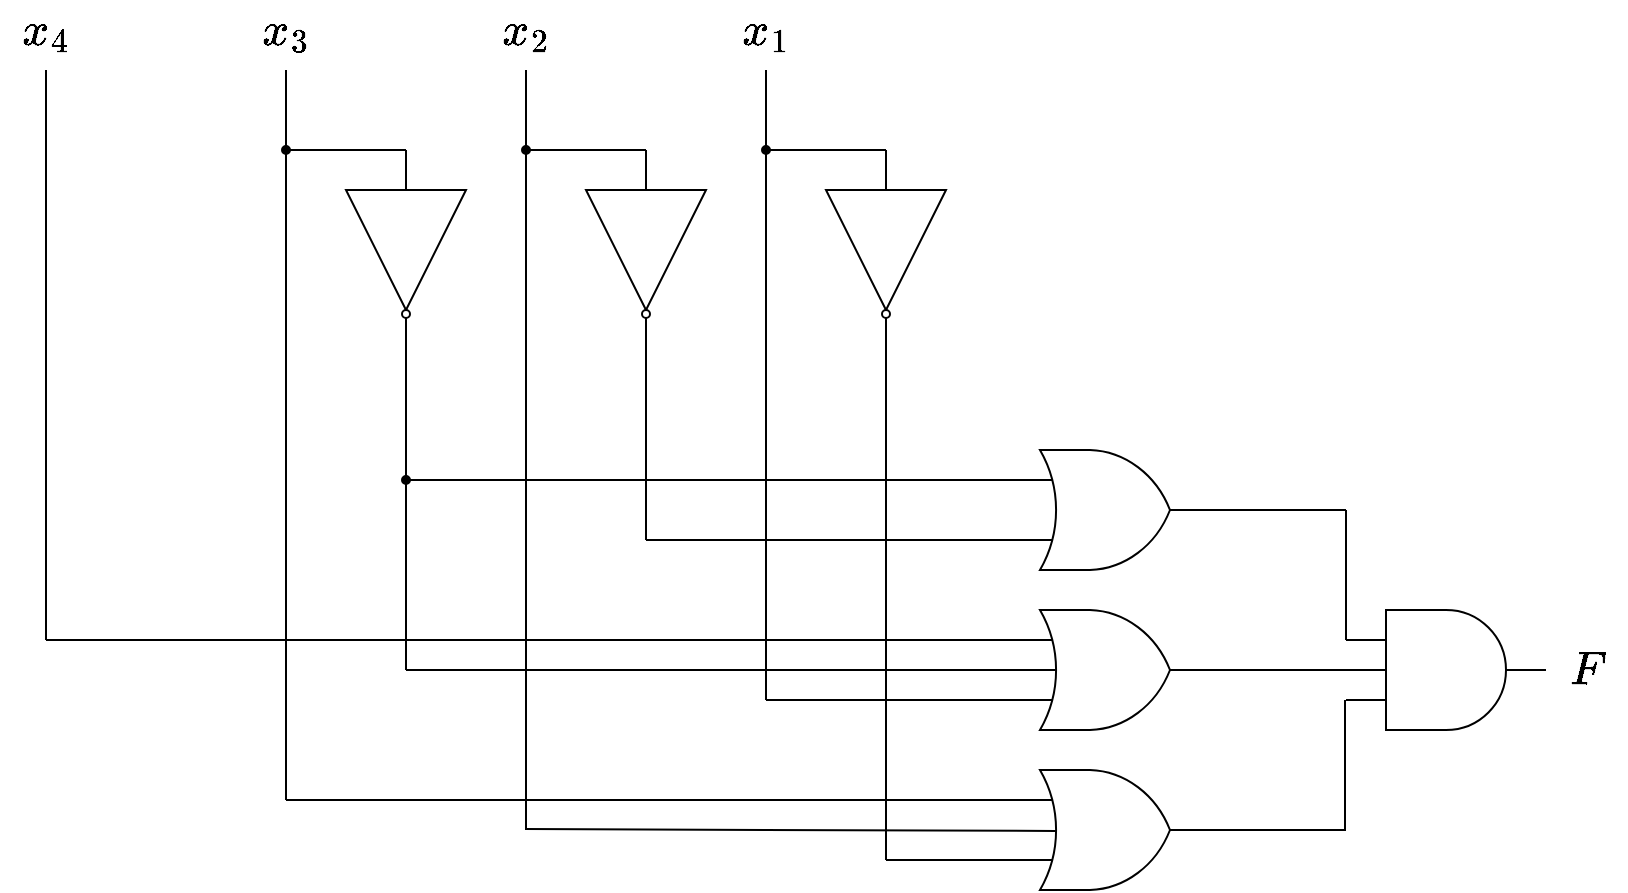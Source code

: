 <mxfile version="11.0.1" type="device"><diagram id="1uxCJqGuo9LrWAKyVBz9" name="Page-1"><mxGraphModel dx="315" dy="189" grid="1" gridSize="10" guides="1" tooltips="1" connect="1" arrows="1" fold="1" page="1" pageScale="1" pageWidth="827" pageHeight="1169" math="1" shadow="0"><root><mxCell id="0"/><mxCell id="1" parent="0"/><mxCell id="Xa29mx7t3vzG_jiAoLyI-5" value="" style="endArrow=none;html=1;" parent="1" edge="1"><mxGeometry width="50" height="50" relative="1" as="geometry"><mxPoint x="80" y="365" as="sourcePoint"/><mxPoint x="80" y="80" as="targetPoint"/></mxGeometry></mxCell><mxCell id="Xa29mx7t3vzG_jiAoLyI-6" value="" style="endArrow=none;html=1;" parent="1" edge="1" source="Lt9dWDv0T-1BYQ93inqi-1"><mxGeometry width="50" height="50" relative="1" as="geometry"><mxPoint x="200" y="446" as="sourcePoint"/><mxPoint x="200" y="80" as="targetPoint"/></mxGeometry></mxCell><mxCell id="Xa29mx7t3vzG_jiAoLyI-7" value="" style="verticalLabelPosition=bottom;shadow=0;dashed=0;align=center;fillColor=#ffffff;html=1;verticalAlign=top;strokeWidth=1;shape=mxgraph.electrical.logic_gates.buffer2;negating=1;rotation=90;" parent="1" vertex="1"><mxGeometry x="210" y="140" width="100" height="60" as="geometry"/></mxCell><mxCell id="Xa29mx7t3vzG_jiAoLyI-8" value="" style="endArrow=none;html=1;" parent="1" edge="1" source="Lt9dWDv0T-1BYQ93inqi-3"><mxGeometry width="50" height="50" relative="1" as="geometry"><mxPoint x="320" y="460" as="sourcePoint"/><mxPoint x="320" y="80" as="targetPoint"/></mxGeometry></mxCell><mxCell id="Xa29mx7t3vzG_jiAoLyI-9" value="" style="verticalLabelPosition=bottom;shadow=0;dashed=0;align=center;fillColor=#ffffff;html=1;verticalAlign=top;strokeWidth=1;shape=mxgraph.electrical.logic_gates.buffer2;negating=1;rotation=90;" parent="1" vertex="1"><mxGeometry x="330" y="140" width="100" height="60" as="geometry"/></mxCell><mxCell id="Xa29mx7t3vzG_jiAoLyI-11" value="" style="verticalLabelPosition=bottom;shadow=0;dashed=0;align=center;fillColor=#ffffff;html=1;verticalAlign=top;strokeWidth=1;shape=mxgraph.electrical.logic_gates.buffer2;negating=1;rotation=90;" parent="1" vertex="1"><mxGeometry x="450" y="140" width="100" height="60" as="geometry"/></mxCell><mxCell id="Xa29mx7t3vzG_jiAoLyI-15" value="" style="endArrow=none;html=1;" parent="1" edge="1"><mxGeometry width="50" height="50" relative="1" as="geometry"><mxPoint x="380" y="315" as="sourcePoint"/><mxPoint x="380" y="220" as="targetPoint"/></mxGeometry></mxCell><mxCell id="Xa29mx7t3vzG_jiAoLyI-16" value="" style="endArrow=none;html=1;" parent="1" edge="1"><mxGeometry width="50" height="50" relative="1" as="geometry"><mxPoint x="500" y="475" as="sourcePoint"/><mxPoint x="500" y="220" as="targetPoint"/></mxGeometry></mxCell><mxCell id="Xa29mx7t3vzG_jiAoLyI-18" value="" style="endArrow=none;html=1;entryX=0;entryY=0.5;entryDx=0;entryDy=0;" parent="1" edge="1"><mxGeometry width="50" height="50" relative="1" as="geometry"><mxPoint x="200" y="120" as="sourcePoint"/><mxPoint x="260" y="120" as="targetPoint"/></mxGeometry></mxCell><mxCell id="Xa29mx7t3vzG_jiAoLyI-19" value="" style="endArrow=none;html=1;entryX=0;entryY=0.5;entryDx=0;entryDy=0;" parent="1" edge="1"><mxGeometry width="50" height="50" relative="1" as="geometry"><mxPoint x="320" y="120" as="sourcePoint"/><mxPoint x="380" y="120" as="targetPoint"/></mxGeometry></mxCell><mxCell id="Xa29mx7t3vzG_jiAoLyI-20" value="" style="endArrow=none;html=1;entryX=0;entryY=0.5;entryDx=0;entryDy=0;" parent="1" edge="1"><mxGeometry width="50" height="50" relative="1" as="geometry"><mxPoint x="440" y="120" as="sourcePoint"/><mxPoint x="500" y="120" as="targetPoint"/></mxGeometry></mxCell><mxCell id="Xa29mx7t3vzG_jiAoLyI-21" value="`x_4`" style="text;html=1;resizable=0;autosize=1;align=center;verticalAlign=middle;points=[];fillColor=none;strokeColor=none;rounded=0;fontSize=20;" parent="1" vertex="1"><mxGeometry x="60" y="50" width="40" height="20" as="geometry"/></mxCell><mxCell id="Xa29mx7t3vzG_jiAoLyI-22" value="`x_3`" style="text;html=1;resizable=0;autosize=1;align=center;verticalAlign=middle;points=[];fillColor=none;strokeColor=none;rounded=0;fontSize=20;" parent="1" vertex="1"><mxGeometry x="170" y="45" width="60" height="30" as="geometry"/></mxCell><mxCell id="Xa29mx7t3vzG_jiAoLyI-23" value="`x_2`" style="text;html=1;resizable=0;autosize=1;align=center;verticalAlign=middle;points=[];fillColor=none;strokeColor=none;rounded=0;fontSize=20;" parent="1" vertex="1"><mxGeometry x="290" y="45" width="60" height="30" as="geometry"/></mxCell><mxCell id="Xa29mx7t3vzG_jiAoLyI-24" value="`x_1`" style="text;html=1;resizable=0;autosize=1;align=center;verticalAlign=middle;points=[];fillColor=none;strokeColor=none;rounded=0;fontSize=20;" parent="1" vertex="1"><mxGeometry x="410" y="45" width="60" height="30" as="geometry"/></mxCell><mxCell id="Xa29mx7t3vzG_jiAoLyI-25" value="" style="endArrow=none;html=1;fontSize=20;entryX=0;entryY=0.25;entryDx=0;entryDy=0;entryPerimeter=0;" parent="1" target="Xa29mx7t3vzG_jiAoLyI-26" edge="1"><mxGeometry width="50" height="50" relative="1" as="geometry"><mxPoint x="260" y="285" as="sourcePoint"/><mxPoint x="550" y="280" as="targetPoint"/></mxGeometry></mxCell><mxCell id="Xa29mx7t3vzG_jiAoLyI-26" value="" style="verticalLabelPosition=bottom;shadow=0;dashed=0;align=center;fillColor=#ffffff;html=1;verticalAlign=top;strokeWidth=1;shape=mxgraph.electrical.logic_gates.logic_gate;operation=or;fontSize=20;" parent="1" vertex="1"><mxGeometry x="562" y="270" width="100" height="60" as="geometry"/></mxCell><mxCell id="Xa29mx7t3vzG_jiAoLyI-27" value="" style="endArrow=none;html=1;fontSize=20;entryX=0;entryY=0.75;entryDx=0;entryDy=0;entryPerimeter=0;" parent="1" target="Xa29mx7t3vzG_jiAoLyI-26" edge="1"><mxGeometry width="50" height="50" relative="1" as="geometry"><mxPoint x="380" y="315" as="sourcePoint"/><mxPoint x="550" y="320" as="targetPoint"/></mxGeometry></mxCell><mxCell id="Xa29mx7t3vzG_jiAoLyI-28" value="" style="endArrow=none;html=1;fontSize=20;entryX=0;entryY=0.25;entryDx=0;entryDy=0;entryPerimeter=0;" parent="1" target="Xa29mx7t3vzG_jiAoLyI-29" edge="1"><mxGeometry width="50" height="50" relative="1" as="geometry"><mxPoint x="80" y="365" as="sourcePoint"/><mxPoint x="550" y="360" as="targetPoint"/></mxGeometry></mxCell><mxCell id="Xa29mx7t3vzG_jiAoLyI-29" value="" style="verticalLabelPosition=bottom;shadow=0;dashed=0;align=center;fillColor=#ffffff;html=1;verticalAlign=top;strokeWidth=1;shape=mxgraph.electrical.logic_gates.logic_gate;operation=or;fontSize=20;" parent="1" vertex="1"><mxGeometry x="562" y="350" width="100" height="60" as="geometry"/></mxCell><mxCell id="Xa29mx7t3vzG_jiAoLyI-30" value="" style="endArrow=none;html=1;fontSize=20;entryX=0;entryY=0.75;entryDx=0;entryDy=0;entryPerimeter=0;" parent="1" target="Xa29mx7t3vzG_jiAoLyI-29" edge="1"><mxGeometry width="50" height="50" relative="1" as="geometry"><mxPoint x="440" y="395" as="sourcePoint"/><mxPoint x="550" y="400" as="targetPoint"/></mxGeometry></mxCell><mxCell id="Xa29mx7t3vzG_jiAoLyI-31" value="" style="endArrow=none;html=1;fontSize=20;entryX=0;entryY=0.25;entryDx=0;entryDy=0;entryPerimeter=0;" parent="1" target="Xa29mx7t3vzG_jiAoLyI-32" edge="1"><mxGeometry width="50" height="50" relative="1" as="geometry"><mxPoint x="200" y="445" as="sourcePoint"/><mxPoint x="550" y="440" as="targetPoint"/></mxGeometry></mxCell><mxCell id="Xa29mx7t3vzG_jiAoLyI-32" value="" style="verticalLabelPosition=bottom;shadow=0;dashed=0;align=center;fillColor=#ffffff;html=1;verticalAlign=top;strokeWidth=1;shape=mxgraph.electrical.logic_gates.logic_gate;operation=or;fontSize=20;" parent="1" vertex="1"><mxGeometry x="562" y="430" width="100" height="60" as="geometry"/></mxCell><mxCell id="Xa29mx7t3vzG_jiAoLyI-33" value="" style="endArrow=none;html=1;fontSize=20;entryX=0;entryY=0.75;entryDx=0;entryDy=0;entryPerimeter=0;" parent="1" target="Xa29mx7t3vzG_jiAoLyI-32" edge="1"><mxGeometry width="50" height="50" relative="1" as="geometry"><mxPoint x="500" y="475" as="sourcePoint"/><mxPoint x="550" y="480" as="targetPoint"/></mxGeometry></mxCell><mxCell id="Xa29mx7t3vzG_jiAoLyI-34" value="" style="endArrow=none;html=1;fontSize=20;" parent="1" edge="1"><mxGeometry width="50" height="50" relative="1" as="geometry"><mxPoint x="260" y="380" as="sourcePoint"/><mxPoint x="585" y="380" as="targetPoint"/></mxGeometry></mxCell><mxCell id="Xa29mx7t3vzG_jiAoLyI-35" value="" style="endArrow=none;html=1;fontSize=20;" parent="1" edge="1"><mxGeometry width="50" height="50" relative="1" as="geometry"><mxPoint x="320" y="459.5" as="sourcePoint"/><mxPoint x="585" y="460.5" as="targetPoint"/></mxGeometry></mxCell><mxCell id="Xa29mx7t3vzG_jiAoLyI-36" value="" style="verticalLabelPosition=bottom;shadow=0;dashed=0;align=center;fillColor=#ffffff;html=1;verticalAlign=top;strokeWidth=1;shape=mxgraph.electrical.logic_gates.logic_gate;operation=and;fontSize=20;" parent="1" vertex="1"><mxGeometry x="730" y="350" width="100" height="60" as="geometry"/></mxCell><mxCell id="Xa29mx7t3vzG_jiAoLyI-37" value="" style="endArrow=none;html=1;fontSize=20;exitX=1;exitY=0.5;exitDx=0;exitDy=0;exitPerimeter=0;" parent="1" source="Xa29mx7t3vzG_jiAoLyI-29" edge="1"><mxGeometry width="50" height="50" relative="1" as="geometry"><mxPoint x="700" y="500" as="sourcePoint"/><mxPoint x="750" y="380" as="targetPoint"/></mxGeometry></mxCell><mxCell id="Xa29mx7t3vzG_jiAoLyI-40" value="" style="endArrow=none;html=1;fontSize=20;exitX=1;exitY=0.5;exitDx=0;exitDy=0;exitPerimeter=0;" parent="1" source="Xa29mx7t3vzG_jiAoLyI-26" edge="1"><mxGeometry width="50" height="50" relative="1" as="geometry"><mxPoint x="670" y="330" as="sourcePoint"/><mxPoint x="730" y="300" as="targetPoint"/></mxGeometry></mxCell><mxCell id="Xa29mx7t3vzG_jiAoLyI-41" value="" style="endArrow=none;html=1;fontSize=20;exitX=1;exitY=0.5;exitDx=0;exitDy=0;exitPerimeter=0;" parent="1" edge="1"><mxGeometry width="50" height="50" relative="1" as="geometry"><mxPoint x="662" y="460" as="sourcePoint"/><mxPoint x="730" y="460" as="targetPoint"/></mxGeometry></mxCell><mxCell id="Xa29mx7t3vzG_jiAoLyI-42" value="" style="endArrow=none;html=1;fontSize=20;exitX=0;exitY=0.25;exitDx=0;exitDy=0;exitPerimeter=0;" parent="1" source="Xa29mx7t3vzG_jiAoLyI-36" edge="1"><mxGeometry width="50" height="50" relative="1" as="geometry"><mxPoint x="672" y="310" as="sourcePoint"/><mxPoint x="730" y="300" as="targetPoint"/></mxGeometry></mxCell><mxCell id="Xa29mx7t3vzG_jiAoLyI-43" value="" style="endArrow=none;html=1;fontSize=20;exitX=0;exitY=0.25;exitDx=0;exitDy=0;exitPerimeter=0;" parent="1" edge="1"><mxGeometry width="50" height="50" relative="1" as="geometry"><mxPoint x="729.5" y="460" as="sourcePoint"/><mxPoint x="729.5" y="395" as="targetPoint"/></mxGeometry></mxCell><mxCell id="Xa29mx7t3vzG_jiAoLyI-44" value="" style="endArrow=none;html=1;" parent="1" edge="1"><mxGeometry width="50" height="50" relative="1" as="geometry"><mxPoint x="440" y="394" as="sourcePoint"/><mxPoint x="440" y="80" as="targetPoint"/></mxGeometry></mxCell><mxCell id="Xa29mx7t3vzG_jiAoLyI-46" value="" style="endArrow=none;html=1;" parent="1" edge="1"><mxGeometry width="50" height="50" relative="1" as="geometry"><mxPoint x="440" y="394" as="sourcePoint"/><mxPoint x="440" y="80" as="targetPoint"/></mxGeometry></mxCell><mxCell id="Xa29mx7t3vzG_jiAoLyI-47" value="" style="endArrow=none;html=1;" parent="1" edge="1" source="Lt9dWDv0T-1BYQ93inqi-5"><mxGeometry width="50" height="50" relative="1" as="geometry"><mxPoint x="440" y="395" as="sourcePoint"/><mxPoint x="440" y="80" as="targetPoint"/></mxGeometry></mxCell><mxCell id="Xa29mx7t3vzG_jiAoLyI-52" value="`F`" style="text;html=1;resizable=0;autosize=1;align=center;verticalAlign=middle;points=[];fillColor=none;strokeColor=none;rounded=0;fontSize=20;" parent="1" vertex="1"><mxGeometry x="830" y="365" width="40" height="30" as="geometry"/></mxCell><mxCell id="Xa29mx7t3vzG_jiAoLyI-14" value="" style="endArrow=none;html=1;entryX=1;entryY=0.5;entryDx=0;entryDy=0;" parent="1" edge="1"><mxGeometry width="50" height="50" relative="1" as="geometry"><mxPoint x="260" y="380" as="sourcePoint"/><mxPoint x="260" y="220" as="targetPoint"/></mxGeometry></mxCell><mxCell id="Xa29mx7t3vzG_jiAoLyI-53" value="" style="ellipse;whiteSpace=wrap;html=1;fontSize=20;fillColor=#000000;" parent="1" vertex="1"><mxGeometry x="258" y="283" width="4" height="4" as="geometry"/></mxCell><mxCell id="Lt9dWDv0T-1BYQ93inqi-1" value="" style="ellipse;whiteSpace=wrap;html=1;fontSize=20;fillColor=#000000;" vertex="1" parent="1"><mxGeometry x="198" y="118" width="4" height="4" as="geometry"/></mxCell><mxCell id="Lt9dWDv0T-1BYQ93inqi-2" value="" style="endArrow=none;html=1;" edge="1" parent="1" target="Lt9dWDv0T-1BYQ93inqi-1"><mxGeometry width="50" height="50" relative="1" as="geometry"><mxPoint x="200" y="445" as="sourcePoint"/><mxPoint x="200" y="80" as="targetPoint"/></mxGeometry></mxCell><mxCell id="Lt9dWDv0T-1BYQ93inqi-3" value="" style="ellipse;whiteSpace=wrap;html=1;fontSize=20;fillColor=#000000;" vertex="1" parent="1"><mxGeometry x="318" y="118" width="4" height="4" as="geometry"/></mxCell><mxCell id="Lt9dWDv0T-1BYQ93inqi-4" value="" style="endArrow=none;html=1;" edge="1" parent="1" target="Lt9dWDv0T-1BYQ93inqi-3"><mxGeometry width="50" height="50" relative="1" as="geometry"><mxPoint x="320" y="460" as="sourcePoint"/><mxPoint x="320" y="80" as="targetPoint"/></mxGeometry></mxCell><mxCell id="Lt9dWDv0T-1BYQ93inqi-5" value="" style="ellipse;whiteSpace=wrap;html=1;fontSize=20;fillColor=#000000;" vertex="1" parent="1"><mxGeometry x="438" y="118" width="4" height="4" as="geometry"/></mxCell><mxCell id="Lt9dWDv0T-1BYQ93inqi-6" value="" style="endArrow=none;html=1;" edge="1" parent="1" target="Lt9dWDv0T-1BYQ93inqi-5"><mxGeometry width="50" height="50" relative="1" as="geometry"><mxPoint x="440" y="395" as="sourcePoint"/><mxPoint x="440" y="80" as="targetPoint"/></mxGeometry></mxCell></root></mxGraphModel></diagram></mxfile>